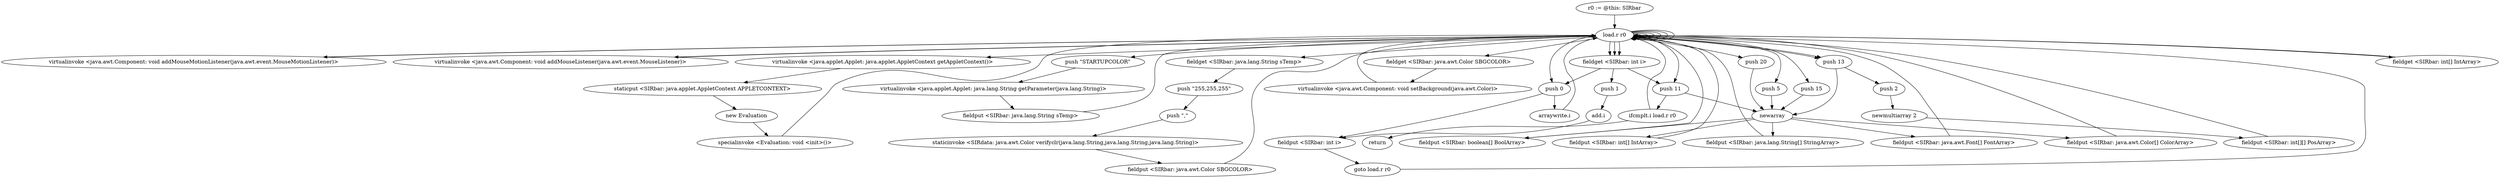 digraph "" {
    "r0 := @this: SIRbar"
    "load.r r0"
    "r0 := @this: SIRbar"->"load.r r0";
    "load.r r0"->"load.r r0";
    "virtualinvoke <java.awt.Component: void addMouseMotionListener(java.awt.event.MouseMotionListener)>"
    "load.r r0"->"virtualinvoke <java.awt.Component: void addMouseMotionListener(java.awt.event.MouseMotionListener)>";
    "virtualinvoke <java.awt.Component: void addMouseMotionListener(java.awt.event.MouseMotionListener)>"->"load.r r0";
    "load.r r0"->"load.r r0";
    "virtualinvoke <java.awt.Component: void addMouseListener(java.awt.event.MouseListener)>"
    "load.r r0"->"virtualinvoke <java.awt.Component: void addMouseListener(java.awt.event.MouseListener)>";
    "virtualinvoke <java.awt.Component: void addMouseListener(java.awt.event.MouseListener)>"->"load.r r0";
    "virtualinvoke <java.applet.Applet: java.applet.AppletContext getAppletContext()>"
    "load.r r0"->"virtualinvoke <java.applet.Applet: java.applet.AppletContext getAppletContext()>";
    "staticput <SIRbar: java.applet.AppletContext APPLETCONTEXT>"
    "virtualinvoke <java.applet.Applet: java.applet.AppletContext getAppletContext()>"->"staticput <SIRbar: java.applet.AppletContext APPLETCONTEXT>";
    "new Evaluation"
    "staticput <SIRbar: java.applet.AppletContext APPLETCONTEXT>"->"new Evaluation";
    "specialinvoke <Evaluation: void <init>()>"
    "new Evaluation"->"specialinvoke <Evaluation: void <init>()>";
    "specialinvoke <Evaluation: void <init>()>"->"load.r r0";
    "load.r r0"->"load.r r0";
    "push \"STARTUPCOLOR\""
    "load.r r0"->"push \"STARTUPCOLOR\"";
    "virtualinvoke <java.applet.Applet: java.lang.String getParameter(java.lang.String)>"
    "push \"STARTUPCOLOR\""->"virtualinvoke <java.applet.Applet: java.lang.String getParameter(java.lang.String)>";
    "fieldput <SIRbar: java.lang.String sTemp>"
    "virtualinvoke <java.applet.Applet: java.lang.String getParameter(java.lang.String)>"->"fieldput <SIRbar: java.lang.String sTemp>";
    "fieldput <SIRbar: java.lang.String sTemp>"->"load.r r0";
    "load.r r0"->"load.r r0";
    "fieldget <SIRbar: java.lang.String sTemp>"
    "load.r r0"->"fieldget <SIRbar: java.lang.String sTemp>";
    "push \"255,255,255\""
    "fieldget <SIRbar: java.lang.String sTemp>"->"push \"255,255,255\"";
    "push \",\""
    "push \"255,255,255\""->"push \",\"";
    "staticinvoke <SIRdata: java.awt.Color verifyclr(java.lang.String,java.lang.String,java.lang.String)>"
    "push \",\""->"staticinvoke <SIRdata: java.awt.Color verifyclr(java.lang.String,java.lang.String,java.lang.String)>";
    "fieldput <SIRbar: java.awt.Color SBGCOLOR>"
    "staticinvoke <SIRdata: java.awt.Color verifyclr(java.lang.String,java.lang.String,java.lang.String)>"->"fieldput <SIRbar: java.awt.Color SBGCOLOR>";
    "fieldput <SIRbar: java.awt.Color SBGCOLOR>"->"load.r r0";
    "load.r r0"->"load.r r0";
    "fieldget <SIRbar: java.awt.Color SBGCOLOR>"
    "load.r r0"->"fieldget <SIRbar: java.awt.Color SBGCOLOR>";
    "virtualinvoke <java.awt.Component: void setBackground(java.awt.Color)>"
    "fieldget <SIRbar: java.awt.Color SBGCOLOR>"->"virtualinvoke <java.awt.Component: void setBackground(java.awt.Color)>";
    "virtualinvoke <java.awt.Component: void setBackground(java.awt.Color)>"->"load.r r0";
    "push 5"
    "load.r r0"->"push 5";
    "newarray"
    "push 5"->"newarray";
    "fieldput <SIRbar: boolean[] BoolArray>"
    "newarray"->"fieldput <SIRbar: boolean[] BoolArray>";
    "fieldput <SIRbar: boolean[] BoolArray>"->"load.r r0";
    "push 11"
    "load.r r0"->"push 11";
    "push 11"->"newarray";
    "fieldput <SIRbar: int[] IntArray>"
    "newarray"->"fieldput <SIRbar: int[] IntArray>";
    "fieldput <SIRbar: int[] IntArray>"->"load.r r0";
    "push 13"
    "load.r r0"->"push 13";
    "push 13"->"newarray";
    "fieldput <SIRbar: java.lang.String[] StringArray>"
    "newarray"->"fieldput <SIRbar: java.lang.String[] StringArray>";
    "fieldput <SIRbar: java.lang.String[] StringArray>"->"load.r r0";
    "load.r r0"->"push 13";
    "push 2"
    "push 13"->"push 2";
    "newmultiarray 2"
    "push 2"->"newmultiarray 2";
    "fieldput <SIRbar: int[][] PosArray>"
    "newmultiarray 2"->"fieldput <SIRbar: int[][] PosArray>";
    "fieldput <SIRbar: int[][] PosArray>"->"load.r r0";
    "push 15"
    "load.r r0"->"push 15";
    "push 15"->"newarray";
    "fieldput <SIRbar: java.awt.Font[] FontArray>"
    "newarray"->"fieldput <SIRbar: java.awt.Font[] FontArray>";
    "fieldput <SIRbar: java.awt.Font[] FontArray>"->"load.r r0";
    "push 20"
    "load.r r0"->"push 20";
    "push 20"->"newarray";
    "fieldput <SIRbar: java.awt.Color[] ColorArray>"
    "newarray"->"fieldput <SIRbar: java.awt.Color[] ColorArray>";
    "fieldput <SIRbar: java.awt.Color[] ColorArray>"->"load.r r0";
    "push 0"
    "load.r r0"->"push 0";
    "fieldput <SIRbar: int i>"
    "push 0"->"fieldput <SIRbar: int i>";
    "goto load.r r0"
    "fieldput <SIRbar: int i>"->"goto load.r r0";
    "goto load.r r0"->"load.r r0";
    "fieldget <SIRbar: int i>"
    "load.r r0"->"fieldget <SIRbar: int i>";
    "fieldget <SIRbar: int i>"->"push 11";
    "ifcmplt.i load.r r0"
    "push 11"->"ifcmplt.i load.r r0";
    "return"
    "ifcmplt.i load.r r0"->"return";
    "ifcmplt.i load.r r0"->"load.r r0";
    "fieldget <SIRbar: int[] IntArray>"
    "load.r r0"->"fieldget <SIRbar: int[] IntArray>";
    "fieldget <SIRbar: int[] IntArray>"->"load.r r0";
    "load.r r0"->"fieldget <SIRbar: int i>";
    "fieldget <SIRbar: int i>"->"push 0";
    "arraywrite.i"
    "push 0"->"arraywrite.i";
    "arraywrite.i"->"load.r r0";
    "load.r r0"->"load.r r0";
    "load.r r0"->"fieldget <SIRbar: int i>";
    "push 1"
    "fieldget <SIRbar: int i>"->"push 1";
    "add.i"
    "push 1"->"add.i";
    "add.i"->"fieldput <SIRbar: int i>";
}
